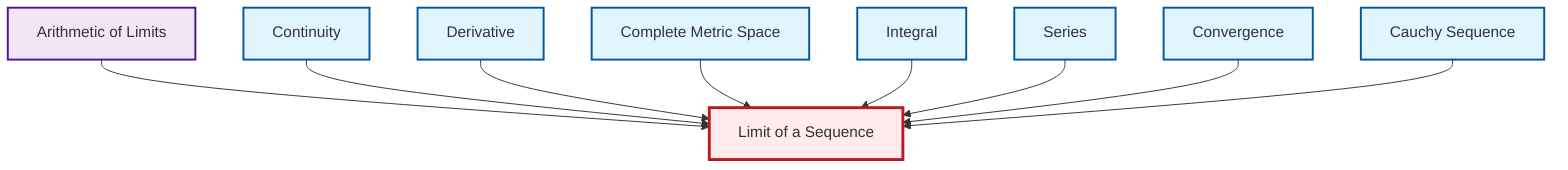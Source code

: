graph TD
    classDef definition fill:#e1f5fe,stroke:#01579b,stroke-width:2px
    classDef theorem fill:#f3e5f5,stroke:#4a148c,stroke-width:2px
    classDef axiom fill:#fff3e0,stroke:#e65100,stroke-width:2px
    classDef example fill:#e8f5e9,stroke:#1b5e20,stroke-width:2px
    classDef current fill:#ffebee,stroke:#b71c1c,stroke-width:3px
    thm-limit-arithmetic["Arithmetic of Limits"]:::theorem
    def-integral["Integral"]:::definition
    def-complete-metric-space["Complete Metric Space"]:::definition
    def-continuity["Continuity"]:::definition
    def-series["Series"]:::definition
    def-derivative["Derivative"]:::definition
    def-cauchy-sequence["Cauchy Sequence"]:::definition
    def-limit["Limit of a Sequence"]:::definition
    def-convergence["Convergence"]:::definition
    thm-limit-arithmetic --> def-limit
    def-continuity --> def-limit
    def-derivative --> def-limit
    def-complete-metric-space --> def-limit
    def-integral --> def-limit
    def-series --> def-limit
    def-convergence --> def-limit
    def-cauchy-sequence --> def-limit
    class def-limit current